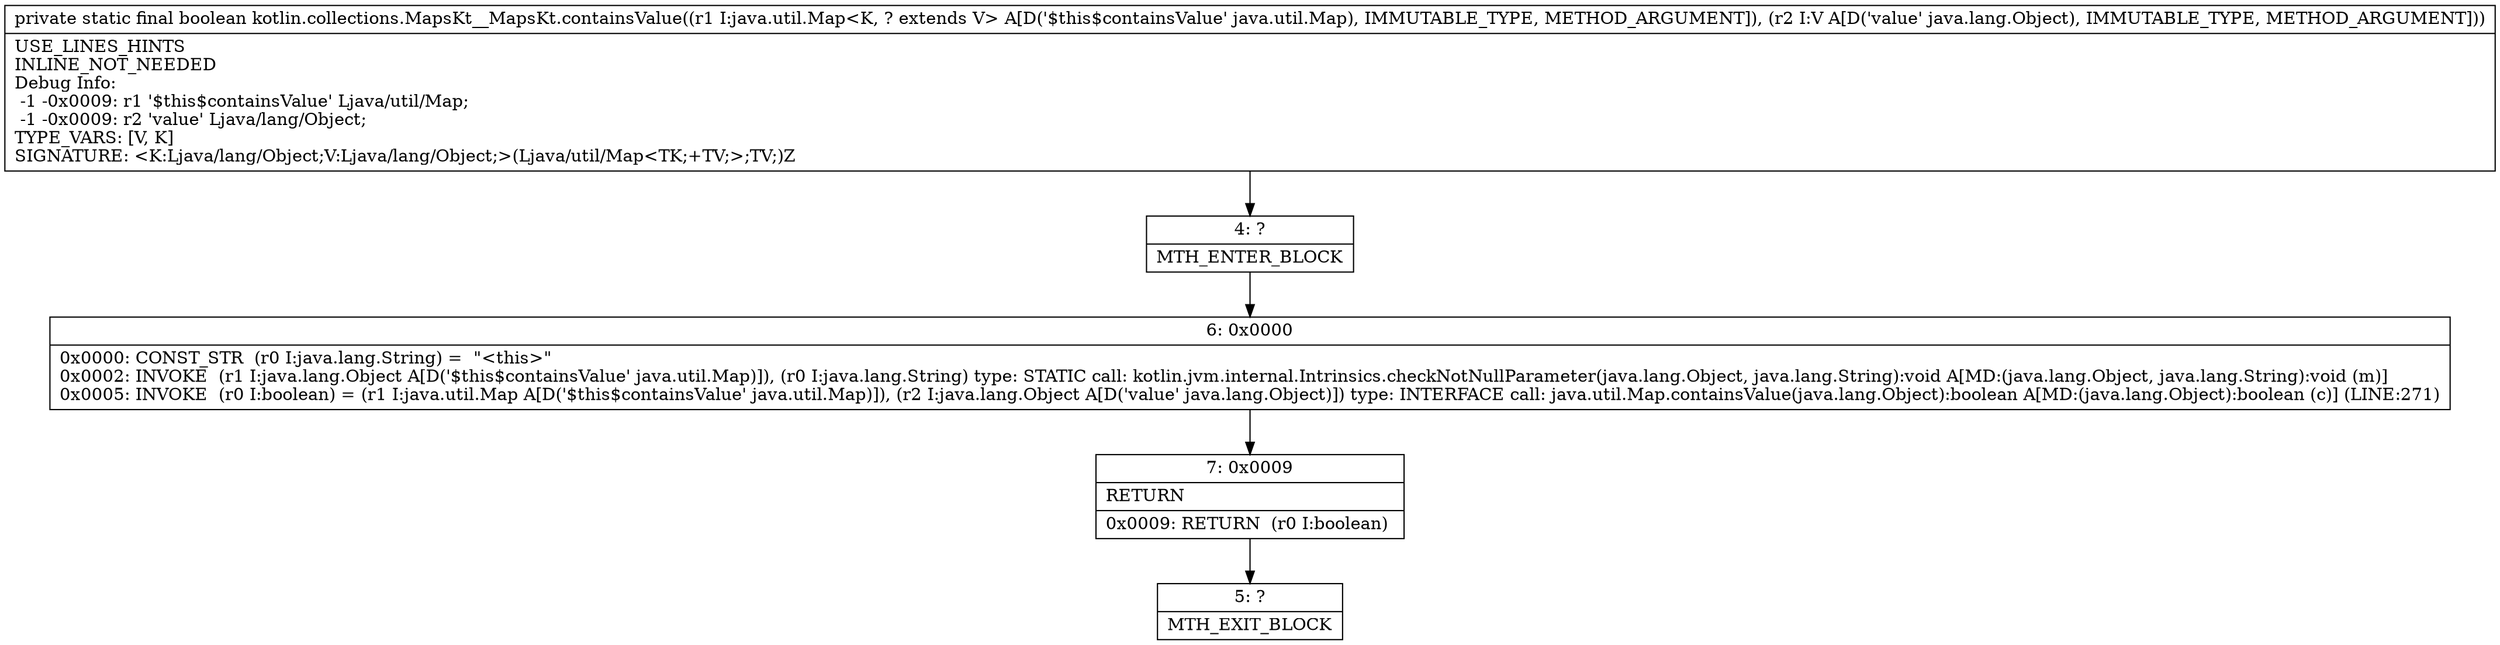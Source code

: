 digraph "CFG forkotlin.collections.MapsKt__MapsKt.containsValue(Ljava\/util\/Map;Ljava\/lang\/Object;)Z" {
Node_4 [shape=record,label="{4\:\ ?|MTH_ENTER_BLOCK\l}"];
Node_6 [shape=record,label="{6\:\ 0x0000|0x0000: CONST_STR  (r0 I:java.lang.String) =  \"\<this\>\" \l0x0002: INVOKE  (r1 I:java.lang.Object A[D('$this$containsValue' java.util.Map)]), (r0 I:java.lang.String) type: STATIC call: kotlin.jvm.internal.Intrinsics.checkNotNullParameter(java.lang.Object, java.lang.String):void A[MD:(java.lang.Object, java.lang.String):void (m)]\l0x0005: INVOKE  (r0 I:boolean) = (r1 I:java.util.Map A[D('$this$containsValue' java.util.Map)]), (r2 I:java.lang.Object A[D('value' java.lang.Object)]) type: INTERFACE call: java.util.Map.containsValue(java.lang.Object):boolean A[MD:(java.lang.Object):boolean (c)] (LINE:271)\l}"];
Node_7 [shape=record,label="{7\:\ 0x0009|RETURN\l|0x0009: RETURN  (r0 I:boolean) \l}"];
Node_5 [shape=record,label="{5\:\ ?|MTH_EXIT_BLOCK\l}"];
MethodNode[shape=record,label="{private static final boolean kotlin.collections.MapsKt__MapsKt.containsValue((r1 I:java.util.Map\<K, ? extends V\> A[D('$this$containsValue' java.util.Map), IMMUTABLE_TYPE, METHOD_ARGUMENT]), (r2 I:V A[D('value' java.lang.Object), IMMUTABLE_TYPE, METHOD_ARGUMENT]))  | USE_LINES_HINTS\lINLINE_NOT_NEEDED\lDebug Info:\l  \-1 \-0x0009: r1 '$this$containsValue' Ljava\/util\/Map;\l  \-1 \-0x0009: r2 'value' Ljava\/lang\/Object;\lTYPE_VARS: [V, K]\lSIGNATURE: \<K:Ljava\/lang\/Object;V:Ljava\/lang\/Object;\>(Ljava\/util\/Map\<TK;+TV;\>;TV;)Z\l}"];
MethodNode -> Node_4;Node_4 -> Node_6;
Node_6 -> Node_7;
Node_7 -> Node_5;
}

